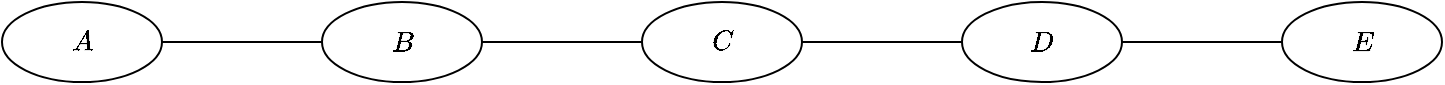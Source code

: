 <mxfile version="13.7.3" type="device"><diagram id="KFXjNf2ayz0Umo6vqSLA" name="Page-1"><mxGraphModel dx="1350" dy="816" grid="1" gridSize="10" guides="1" tooltips="1" connect="1" arrows="1" fold="1" page="1" pageScale="1" pageWidth="850" pageHeight="1100" math="1" shadow="0"><root><mxCell id="0"/><mxCell id="1" parent="0"/><mxCell id="YWgqqqVULU2O40Ij3CUk-1" value="$$A$$" style="ellipse;whiteSpace=wrap;html=1;" vertex="1" parent="1"><mxGeometry x="80" y="120" width="80" height="40" as="geometry"/></mxCell><mxCell id="YWgqqqVULU2O40Ij3CUk-2" value="$$B$$" style="ellipse;whiteSpace=wrap;html=1;" vertex="1" parent="1"><mxGeometry x="240" y="120" width="80" height="40" as="geometry"/></mxCell><mxCell id="YWgqqqVULU2O40Ij3CUk-3" value="$$C$$" style="ellipse;whiteSpace=wrap;html=1;" vertex="1" parent="1"><mxGeometry x="400" y="120" width="80" height="40" as="geometry"/></mxCell><mxCell id="YWgqqqVULU2O40Ij3CUk-4" value="$$D$$" style="ellipse;whiteSpace=wrap;html=1;" vertex="1" parent="1"><mxGeometry x="560" y="120" width="80" height="40" as="geometry"/></mxCell><mxCell id="YWgqqqVULU2O40Ij3CUk-5" value="$$E$$" style="ellipse;whiteSpace=wrap;html=1;" vertex="1" parent="1"><mxGeometry x="720" y="120" width="80" height="40" as="geometry"/></mxCell><mxCell id="YWgqqqVULU2O40Ij3CUk-6" value="" style="endArrow=none;html=1;exitX=1;exitY=0.5;exitDx=0;exitDy=0;entryX=0;entryY=0.5;entryDx=0;entryDy=0;" edge="1" parent="1" source="YWgqqqVULU2O40Ij3CUk-1" target="YWgqqqVULU2O40Ij3CUk-2"><mxGeometry width="50" height="50" relative="1" as="geometry"><mxPoint x="400" y="440" as="sourcePoint"/><mxPoint x="450" y="390" as="targetPoint"/></mxGeometry></mxCell><mxCell id="YWgqqqVULU2O40Ij3CUk-8" value="" style="endArrow=none;html=1;exitX=1;exitY=0.5;exitDx=0;exitDy=0;entryX=0;entryY=0.5;entryDx=0;entryDy=0;" edge="1" parent="1" source="YWgqqqVULU2O40Ij3CUk-2" target="YWgqqqVULU2O40Ij3CUk-3"><mxGeometry width="50" height="50" relative="1" as="geometry"><mxPoint x="400" y="440" as="sourcePoint"/><mxPoint x="450" y="390" as="targetPoint"/></mxGeometry></mxCell><mxCell id="YWgqqqVULU2O40Ij3CUk-10" value="" style="endArrow=none;html=1;exitX=1;exitY=0.5;exitDx=0;exitDy=0;entryX=0;entryY=0.5;entryDx=0;entryDy=0;" edge="1" parent="1" source="YWgqqqVULU2O40Ij3CUk-3" target="YWgqqqVULU2O40Ij3CUk-4"><mxGeometry width="50" height="50" relative="1" as="geometry"><mxPoint x="330" y="150" as="sourcePoint"/><mxPoint x="410" y="150" as="targetPoint"/></mxGeometry></mxCell><mxCell id="YWgqqqVULU2O40Ij3CUk-11" value="" style="endArrow=none;html=1;exitX=1;exitY=0.5;exitDx=0;exitDy=0;entryX=0;entryY=0.5;entryDx=0;entryDy=0;" edge="1" parent="1" source="YWgqqqVULU2O40Ij3CUk-4" target="YWgqqqVULU2O40Ij3CUk-5"><mxGeometry width="50" height="50" relative="1" as="geometry"><mxPoint x="490" y="150" as="sourcePoint"/><mxPoint x="570" y="150" as="targetPoint"/></mxGeometry></mxCell></root></mxGraphModel></diagram></mxfile>